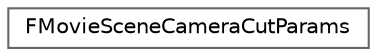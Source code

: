 digraph "Graphical Class Hierarchy"
{
 // INTERACTIVE_SVG=YES
 // LATEX_PDF_SIZE
  bgcolor="transparent";
  edge [fontname=Helvetica,fontsize=10,labelfontname=Helvetica,labelfontsize=10];
  node [fontname=Helvetica,fontsize=10,shape=box,height=0.2,width=0.4];
  rankdir="LR";
  Node0 [id="Node000000",label="FMovieSceneCameraCutParams",height=0.2,width=0.4,color="grey40", fillcolor="white", style="filled",URL="$d2/dab/structFMovieSceneCameraCutParams.html",tooltip="Camera cut parameters."];
}

